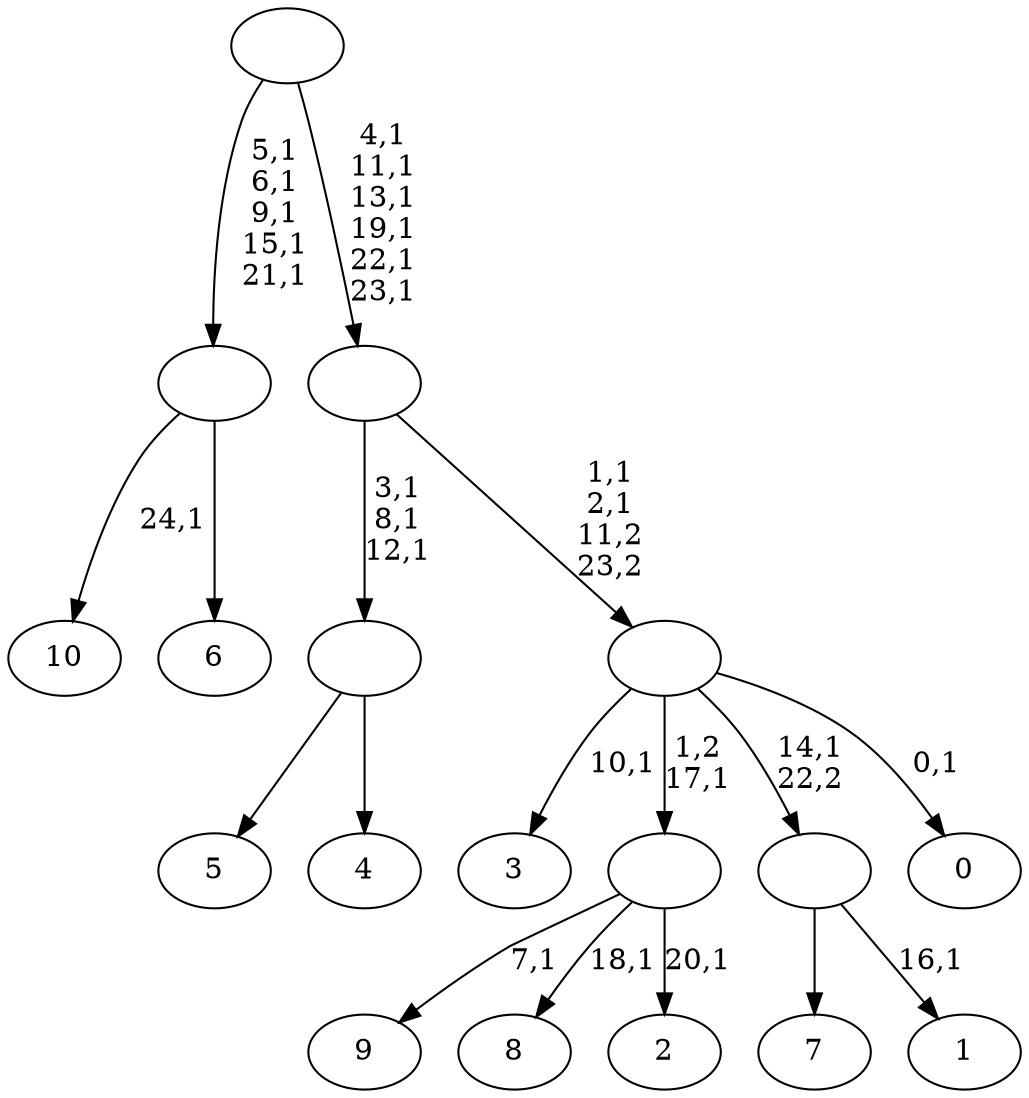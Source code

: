 digraph T {
	36 [label="10"]
	34 [label="9"]
	32 [label="8"]
	30 [label="7"]
	29 [label="6"]
	28 [label=""]
	23 [label="5"]
	22 [label="4"]
	21 [label=""]
	18 [label="3"]
	16 [label="2"]
	14 [label=""]
	13 [label="1"]
	11 [label=""]
	10 [label="0"]
	8 [label=""]
	6 [label=""]
	0 [label=""]
	28 -> 36 [label="24,1"]
	28 -> 29 [label=""]
	21 -> 23 [label=""]
	21 -> 22 [label=""]
	14 -> 16 [label="20,1"]
	14 -> 32 [label="18,1"]
	14 -> 34 [label="7,1"]
	11 -> 13 [label="16,1"]
	11 -> 30 [label=""]
	8 -> 10 [label="0,1"]
	8 -> 18 [label="10,1"]
	8 -> 14 [label="1,2\n17,1"]
	8 -> 11 [label="14,1\n22,2"]
	6 -> 8 [label="1,1\n2,1\n11,2\n23,2"]
	6 -> 21 [label="3,1\n8,1\n12,1"]
	0 -> 6 [label="4,1\n11,1\n13,1\n19,1\n22,1\n23,1"]
	0 -> 28 [label="5,1\n6,1\n9,1\n15,1\n21,1"]
}
